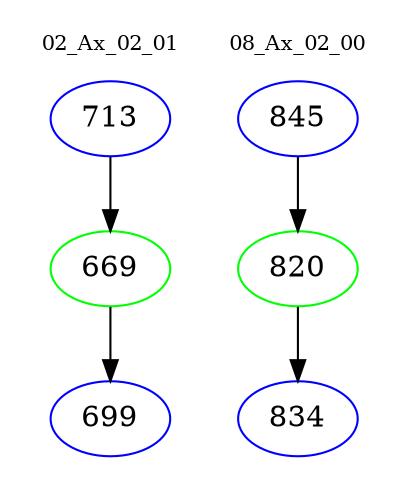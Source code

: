 digraph{
subgraph cluster_0 {
color = white
label = "02_Ax_02_01";
fontsize=10;
T0_713 [label="713", color="blue"]
T0_713 -> T0_669 [color="black"]
T0_669 [label="669", color="green"]
T0_669 -> T0_699 [color="black"]
T0_699 [label="699", color="blue"]
}
subgraph cluster_1 {
color = white
label = "08_Ax_02_00";
fontsize=10;
T1_845 [label="845", color="blue"]
T1_845 -> T1_820 [color="black"]
T1_820 [label="820", color="green"]
T1_820 -> T1_834 [color="black"]
T1_834 [label="834", color="blue"]
}
}
